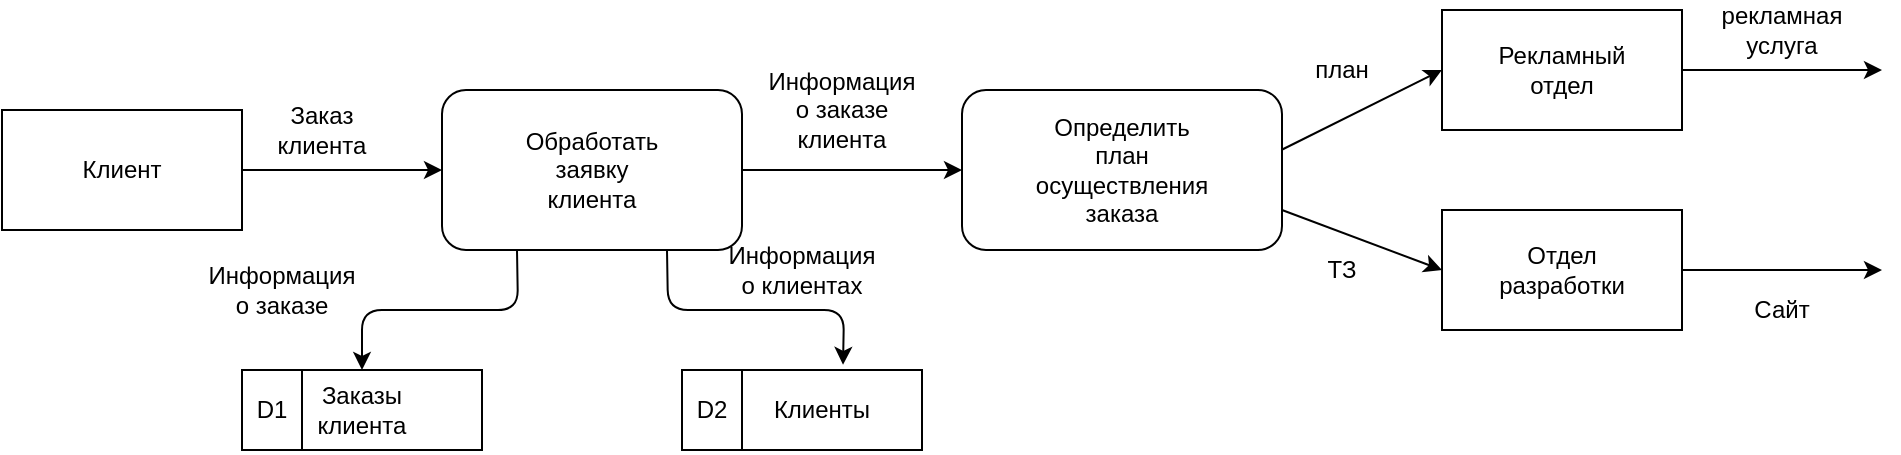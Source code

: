 <mxfile version="14.4.4" type="github">
  <diagram id="t4CAccMWHkeJ2Y6K236Y" name="Page-1">
    <mxGraphModel dx="2204" dy="1162" grid="1" gridSize="10" guides="1" tooltips="1" connect="1" arrows="1" fold="1" page="1" pageScale="1" pageWidth="2339" pageHeight="3300" math="0" shadow="0">
      <root>
        <mxCell id="0" />
        <mxCell id="1" parent="0" />
        <mxCell id="eXJwByzgn5Zxx3n_Whnb-1" value="" style="rounded=0;whiteSpace=wrap;html=1;" vertex="1" parent="1">
          <mxGeometry x="270" y="320" width="120" height="60" as="geometry" />
        </mxCell>
        <mxCell id="eXJwByzgn5Zxx3n_Whnb-2" value="" style="rounded=1;whiteSpace=wrap;html=1;" vertex="1" parent="1">
          <mxGeometry x="490" y="310" width="150" height="80" as="geometry" />
        </mxCell>
        <mxCell id="eXJwByzgn5Zxx3n_Whnb-3" value="" style="rounded=1;whiteSpace=wrap;html=1;" vertex="1" parent="1">
          <mxGeometry x="750" y="310" width="160" height="80" as="geometry" />
        </mxCell>
        <mxCell id="eXJwByzgn5Zxx3n_Whnb-4" value="" style="rounded=0;whiteSpace=wrap;html=1;" vertex="1" parent="1">
          <mxGeometry x="990" y="270" width="120" height="60" as="geometry" />
        </mxCell>
        <mxCell id="eXJwByzgn5Zxx3n_Whnb-5" value="" style="rounded=0;whiteSpace=wrap;html=1;" vertex="1" parent="1">
          <mxGeometry x="990" y="370" width="120" height="60" as="geometry" />
        </mxCell>
        <mxCell id="eXJwByzgn5Zxx3n_Whnb-6" value="" style="rounded=0;whiteSpace=wrap;html=1;" vertex="1" parent="1">
          <mxGeometry x="390" y="450" width="120" height="40" as="geometry" />
        </mxCell>
        <mxCell id="eXJwByzgn5Zxx3n_Whnb-7" value="" style="rounded=0;whiteSpace=wrap;html=1;" vertex="1" parent="1">
          <mxGeometry x="610" y="450" width="120" height="40" as="geometry" />
        </mxCell>
        <mxCell id="eXJwByzgn5Zxx3n_Whnb-10" value="" style="endArrow=none;html=1;exitX=0.25;exitY=0;exitDx=0;exitDy=0;entryX=0.25;entryY=1;entryDx=0;entryDy=0;" edge="1" parent="1" source="eXJwByzgn5Zxx3n_Whnb-6" target="eXJwByzgn5Zxx3n_Whnb-6">
          <mxGeometry width="50" height="50" relative="1" as="geometry">
            <mxPoint x="660" y="420" as="sourcePoint" />
            <mxPoint x="710" y="370" as="targetPoint" />
          </mxGeometry>
        </mxCell>
        <mxCell id="eXJwByzgn5Zxx3n_Whnb-11" value="" style="endArrow=none;html=1;exitX=0.25;exitY=0;exitDx=0;exitDy=0;entryX=0.25;entryY=1;entryDx=0;entryDy=0;" edge="1" parent="1" source="eXJwByzgn5Zxx3n_Whnb-7" target="eXJwByzgn5Zxx3n_Whnb-7">
          <mxGeometry width="50" height="50" relative="1" as="geometry">
            <mxPoint x="660" y="420" as="sourcePoint" />
            <mxPoint x="710" y="370" as="targetPoint" />
          </mxGeometry>
        </mxCell>
        <mxCell id="eXJwByzgn5Zxx3n_Whnb-12" value="" style="endArrow=classic;html=1;exitX=1;exitY=0.5;exitDx=0;exitDy=0;entryX=0;entryY=0.5;entryDx=0;entryDy=0;" edge="1" parent="1" source="eXJwByzgn5Zxx3n_Whnb-1" target="eXJwByzgn5Zxx3n_Whnb-2">
          <mxGeometry width="50" height="50" relative="1" as="geometry">
            <mxPoint x="660" y="420" as="sourcePoint" />
            <mxPoint x="710" y="370" as="targetPoint" />
          </mxGeometry>
        </mxCell>
        <mxCell id="eXJwByzgn5Zxx3n_Whnb-14" value="" style="endArrow=classic;html=1;exitX=0.25;exitY=1;exitDx=0;exitDy=0;entryX=0.5;entryY=0;entryDx=0;entryDy=0;" edge="1" parent="1" source="eXJwByzgn5Zxx3n_Whnb-2" target="eXJwByzgn5Zxx3n_Whnb-6">
          <mxGeometry width="50" height="50" relative="1" as="geometry">
            <mxPoint x="660" y="420" as="sourcePoint" />
            <mxPoint x="710" y="370" as="targetPoint" />
            <Array as="points">
              <mxPoint x="528" y="420" />
              <mxPoint x="450" y="420" />
            </Array>
          </mxGeometry>
        </mxCell>
        <mxCell id="eXJwByzgn5Zxx3n_Whnb-15" value="" style="endArrow=classic;html=1;exitX=0.75;exitY=1;exitDx=0;exitDy=0;entryX=0.671;entryY=-0.065;entryDx=0;entryDy=0;entryPerimeter=0;" edge="1" parent="1" source="eXJwByzgn5Zxx3n_Whnb-2" target="eXJwByzgn5Zxx3n_Whnb-7">
          <mxGeometry width="50" height="50" relative="1" as="geometry">
            <mxPoint x="660" y="420" as="sourcePoint" />
            <mxPoint x="710" y="370" as="targetPoint" />
            <Array as="points">
              <mxPoint x="603" y="420" />
              <mxPoint x="691" y="420" />
            </Array>
          </mxGeometry>
        </mxCell>
        <mxCell id="eXJwByzgn5Zxx3n_Whnb-16" value="" style="endArrow=classic;html=1;exitX=1;exitY=0.5;exitDx=0;exitDy=0;entryX=0;entryY=0.5;entryDx=0;entryDy=0;" edge="1" parent="1" source="eXJwByzgn5Zxx3n_Whnb-2" target="eXJwByzgn5Zxx3n_Whnb-3">
          <mxGeometry width="50" height="50" relative="1" as="geometry">
            <mxPoint x="950" y="420" as="sourcePoint" />
            <mxPoint x="1000" y="370" as="targetPoint" />
          </mxGeometry>
        </mxCell>
        <mxCell id="eXJwByzgn5Zxx3n_Whnb-17" value="" style="endArrow=classic;html=1;exitX=1.001;exitY=0.372;exitDx=0;exitDy=0;exitPerimeter=0;entryX=0;entryY=0.5;entryDx=0;entryDy=0;" edge="1" parent="1" source="eXJwByzgn5Zxx3n_Whnb-3" target="eXJwByzgn5Zxx3n_Whnb-4">
          <mxGeometry width="50" height="50" relative="1" as="geometry">
            <mxPoint x="950" y="420" as="sourcePoint" />
            <mxPoint x="1000" y="370" as="targetPoint" />
          </mxGeometry>
        </mxCell>
        <mxCell id="eXJwByzgn5Zxx3n_Whnb-18" value="" style="endArrow=classic;html=1;exitX=1;exitY=0.75;exitDx=0;exitDy=0;entryX=0;entryY=0.5;entryDx=0;entryDy=0;" edge="1" parent="1" source="eXJwByzgn5Zxx3n_Whnb-3" target="eXJwByzgn5Zxx3n_Whnb-5">
          <mxGeometry width="50" height="50" relative="1" as="geometry">
            <mxPoint x="950" y="420" as="sourcePoint" />
            <mxPoint x="1000" y="370" as="targetPoint" />
          </mxGeometry>
        </mxCell>
        <mxCell id="eXJwByzgn5Zxx3n_Whnb-19" value="Клиент" style="text;html=1;strokeColor=none;fillColor=none;align=center;verticalAlign=middle;whiteSpace=wrap;rounded=0;" vertex="1" parent="1">
          <mxGeometry x="310" y="340" width="40" height="20" as="geometry" />
        </mxCell>
        <mxCell id="eXJwByzgn5Zxx3n_Whnb-20" value="Заказ клиента" style="text;html=1;strokeColor=none;fillColor=none;align=center;verticalAlign=middle;whiteSpace=wrap;rounded=0;" vertex="1" parent="1">
          <mxGeometry x="410" y="320" width="40" height="20" as="geometry" />
        </mxCell>
        <mxCell id="eXJwByzgn5Zxx3n_Whnb-21" value="Обработать заявку клиента" style="text;html=1;strokeColor=none;fillColor=none;align=center;verticalAlign=middle;whiteSpace=wrap;rounded=0;" vertex="1" parent="1">
          <mxGeometry x="545" y="340" width="40" height="20" as="geometry" />
        </mxCell>
        <mxCell id="eXJwByzgn5Zxx3n_Whnb-23" value="Заказы клиента" style="text;html=1;strokeColor=none;fillColor=none;align=center;verticalAlign=middle;whiteSpace=wrap;rounded=0;" vertex="1" parent="1">
          <mxGeometry x="430" y="460" width="40" height="20" as="geometry" />
        </mxCell>
        <mxCell id="eXJwByzgn5Zxx3n_Whnb-24" value="Клиенты" style="text;html=1;strokeColor=none;fillColor=none;align=center;verticalAlign=middle;whiteSpace=wrap;rounded=0;" vertex="1" parent="1">
          <mxGeometry x="660" y="460" width="40" height="20" as="geometry" />
        </mxCell>
        <mxCell id="eXJwByzgn5Zxx3n_Whnb-25" value="Информация о заказе клиента" style="text;html=1;strokeColor=none;fillColor=none;align=center;verticalAlign=middle;whiteSpace=wrap;rounded=0;" vertex="1" parent="1">
          <mxGeometry x="670" y="310" width="40" height="20" as="geometry" />
        </mxCell>
        <mxCell id="eXJwByzgn5Zxx3n_Whnb-26" value="Определить план осуществления заказа" style="text;html=1;strokeColor=none;fillColor=none;align=center;verticalAlign=middle;whiteSpace=wrap;rounded=0;" vertex="1" parent="1">
          <mxGeometry x="810" y="340" width="40" height="20" as="geometry" />
        </mxCell>
        <mxCell id="eXJwByzgn5Zxx3n_Whnb-27" value="план" style="text;html=1;strokeColor=none;fillColor=none;align=center;verticalAlign=middle;whiteSpace=wrap;rounded=0;" vertex="1" parent="1">
          <mxGeometry x="920" y="290" width="40" height="20" as="geometry" />
        </mxCell>
        <mxCell id="eXJwByzgn5Zxx3n_Whnb-28" value="ТЗ" style="text;html=1;strokeColor=none;fillColor=none;align=center;verticalAlign=middle;whiteSpace=wrap;rounded=0;" vertex="1" parent="1">
          <mxGeometry x="920" y="390" width="40" height="20" as="geometry" />
        </mxCell>
        <mxCell id="eXJwByzgn5Zxx3n_Whnb-29" value="Рекламный отдел" style="text;html=1;strokeColor=none;fillColor=none;align=center;verticalAlign=middle;whiteSpace=wrap;rounded=0;" vertex="1" parent="1">
          <mxGeometry x="1030" y="290" width="40" height="20" as="geometry" />
        </mxCell>
        <mxCell id="eXJwByzgn5Zxx3n_Whnb-31" value="Отдел разработки" style="text;html=1;strokeColor=none;fillColor=none;align=center;verticalAlign=middle;whiteSpace=wrap;rounded=0;" vertex="1" parent="1">
          <mxGeometry x="1030" y="390" width="40" height="20" as="geometry" />
        </mxCell>
        <mxCell id="eXJwByzgn5Zxx3n_Whnb-32" value="" style="endArrow=classic;html=1;exitX=1;exitY=0.5;exitDx=0;exitDy=0;" edge="1" parent="1" source="eXJwByzgn5Zxx3n_Whnb-4">
          <mxGeometry width="50" height="50" relative="1" as="geometry">
            <mxPoint x="1200" y="280" as="sourcePoint" />
            <mxPoint x="1210" y="300" as="targetPoint" />
          </mxGeometry>
        </mxCell>
        <mxCell id="eXJwByzgn5Zxx3n_Whnb-33" value="" style="endArrow=classic;html=1;" edge="1" parent="1" source="eXJwByzgn5Zxx3n_Whnb-5">
          <mxGeometry width="50" height="50" relative="1" as="geometry">
            <mxPoint x="1110" y="450" as="sourcePoint" />
            <mxPoint x="1210" y="400" as="targetPoint" />
          </mxGeometry>
        </mxCell>
        <mxCell id="eXJwByzgn5Zxx3n_Whnb-35" value="Сайт" style="text;html=1;strokeColor=none;fillColor=none;align=center;verticalAlign=middle;whiteSpace=wrap;rounded=0;" vertex="1" parent="1">
          <mxGeometry x="1140" y="410" width="40" height="20" as="geometry" />
        </mxCell>
        <mxCell id="eXJwByzgn5Zxx3n_Whnb-36" value="рекламная услуга" style="text;html=1;strokeColor=none;fillColor=none;align=center;verticalAlign=middle;whiteSpace=wrap;rounded=0;" vertex="1" parent="1">
          <mxGeometry x="1140" y="270" width="40" height="20" as="geometry" />
        </mxCell>
        <mxCell id="eXJwByzgn5Zxx3n_Whnb-37" value="D2" style="text;html=1;strokeColor=none;fillColor=none;align=center;verticalAlign=middle;whiteSpace=wrap;rounded=0;" vertex="1" parent="1">
          <mxGeometry x="610" y="460" width="30" height="20" as="geometry" />
        </mxCell>
        <mxCell id="eXJwByzgn5Zxx3n_Whnb-40" value="D1" style="text;html=1;strokeColor=none;fillColor=none;align=center;verticalAlign=middle;whiteSpace=wrap;rounded=0;" vertex="1" parent="1">
          <mxGeometry x="390" y="460" width="30" height="20" as="geometry" />
        </mxCell>
        <mxCell id="eXJwByzgn5Zxx3n_Whnb-41" value="Информация о заказе" style="text;html=1;strokeColor=none;fillColor=none;align=center;verticalAlign=middle;whiteSpace=wrap;rounded=0;" vertex="1" parent="1">
          <mxGeometry x="390" y="400" width="40" height="20" as="geometry" />
        </mxCell>
        <mxCell id="eXJwByzgn5Zxx3n_Whnb-42" value="Информация о клиентах" style="text;html=1;strokeColor=none;fillColor=none;align=center;verticalAlign=middle;whiteSpace=wrap;rounded=0;" vertex="1" parent="1">
          <mxGeometry x="650" y="390" width="40" height="20" as="geometry" />
        </mxCell>
      </root>
    </mxGraphModel>
  </diagram>
</mxfile>
